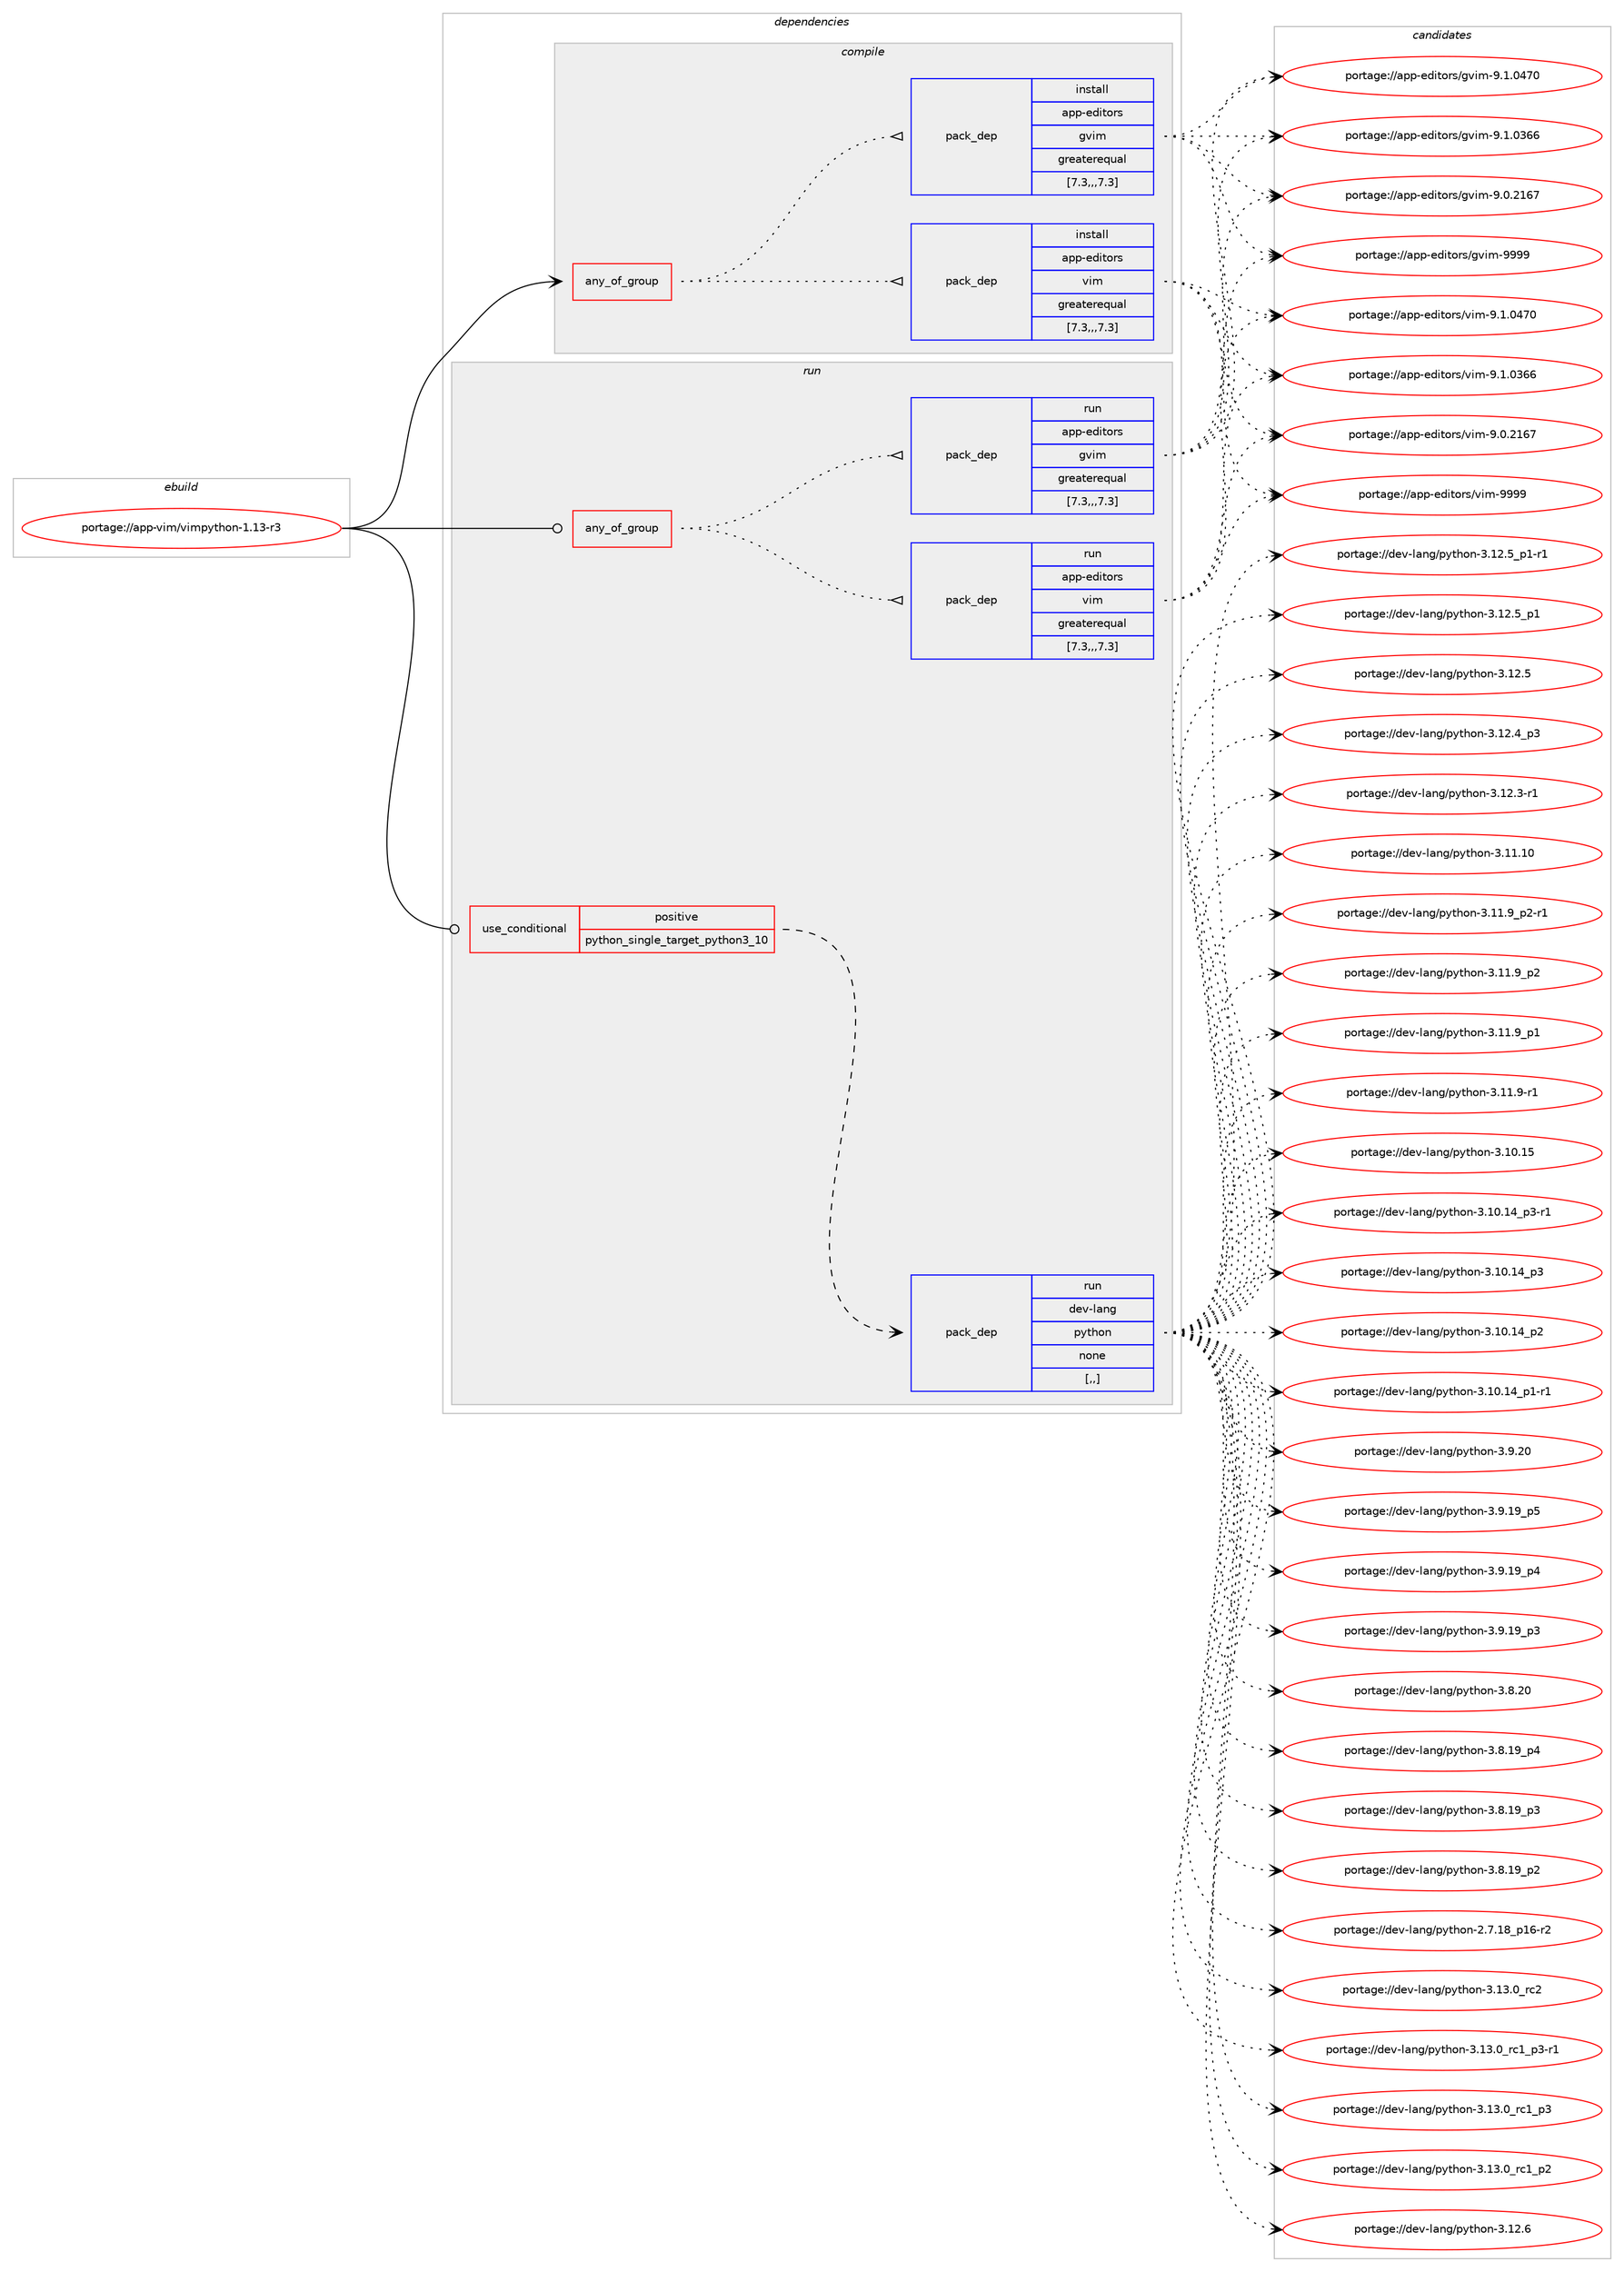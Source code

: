 digraph prolog {

# *************
# Graph options
# *************

newrank=true;
concentrate=true;
compound=true;
graph [rankdir=LR,fontname=Helvetica,fontsize=10,ranksep=1.5];#, ranksep=2.5, nodesep=0.2];
edge  [arrowhead=vee];
node  [fontname=Helvetica,fontsize=10];

# **********
# The ebuild
# **********

subgraph cluster_leftcol {
color=gray;
label=<<i>ebuild</i>>;
id [label="portage://app-vim/vimpython-1.13-r3", color=red, width=4, href="../app-vim/vimpython-1.13-r3.svg"];
}

# ****************
# The dependencies
# ****************

subgraph cluster_midcol {
color=gray;
label=<<i>dependencies</i>>;
subgraph cluster_compile {
fillcolor="#eeeeee";
style=filled;
label=<<i>compile</i>>;
subgraph any4197 {
dependency555775 [label=<<TABLE BORDER="0" CELLBORDER="1" CELLSPACING="0" CELLPADDING="4"><TR><TD CELLPADDING="10">any_of_group</TD></TR></TABLE>>, shape=none, color=red];subgraph pack405056 {
dependency555776 [label=<<TABLE BORDER="0" CELLBORDER="1" CELLSPACING="0" CELLPADDING="4" WIDTH="220"><TR><TD ROWSPAN="6" CELLPADDING="30">pack_dep</TD></TR><TR><TD WIDTH="110">install</TD></TR><TR><TD>app-editors</TD></TR><TR><TD>vim</TD></TR><TR><TD>greaterequal</TD></TR><TR><TD>[7.3,,,7.3]</TD></TR></TABLE>>, shape=none, color=blue];
}
dependency555775:e -> dependency555776:w [weight=20,style="dotted",arrowhead="oinv"];
subgraph pack405057 {
dependency555777 [label=<<TABLE BORDER="0" CELLBORDER="1" CELLSPACING="0" CELLPADDING="4" WIDTH="220"><TR><TD ROWSPAN="6" CELLPADDING="30">pack_dep</TD></TR><TR><TD WIDTH="110">install</TD></TR><TR><TD>app-editors</TD></TR><TR><TD>gvim</TD></TR><TR><TD>greaterequal</TD></TR><TR><TD>[7.3,,,7.3]</TD></TR></TABLE>>, shape=none, color=blue];
}
dependency555775:e -> dependency555777:w [weight=20,style="dotted",arrowhead="oinv"];
}
id:e -> dependency555775:w [weight=20,style="solid",arrowhead="vee"];
}
subgraph cluster_compileandrun {
fillcolor="#eeeeee";
style=filled;
label=<<i>compile and run</i>>;
}
subgraph cluster_run {
fillcolor="#eeeeee";
style=filled;
label=<<i>run</i>>;
subgraph any4198 {
dependency555778 [label=<<TABLE BORDER="0" CELLBORDER="1" CELLSPACING="0" CELLPADDING="4"><TR><TD CELLPADDING="10">any_of_group</TD></TR></TABLE>>, shape=none, color=red];subgraph pack405058 {
dependency555779 [label=<<TABLE BORDER="0" CELLBORDER="1" CELLSPACING="0" CELLPADDING="4" WIDTH="220"><TR><TD ROWSPAN="6" CELLPADDING="30">pack_dep</TD></TR><TR><TD WIDTH="110">run</TD></TR><TR><TD>app-editors</TD></TR><TR><TD>vim</TD></TR><TR><TD>greaterequal</TD></TR><TR><TD>[7.3,,,7.3]</TD></TR></TABLE>>, shape=none, color=blue];
}
dependency555778:e -> dependency555779:w [weight=20,style="dotted",arrowhead="oinv"];
subgraph pack405059 {
dependency555780 [label=<<TABLE BORDER="0" CELLBORDER="1" CELLSPACING="0" CELLPADDING="4" WIDTH="220"><TR><TD ROWSPAN="6" CELLPADDING="30">pack_dep</TD></TR><TR><TD WIDTH="110">run</TD></TR><TR><TD>app-editors</TD></TR><TR><TD>gvim</TD></TR><TR><TD>greaterequal</TD></TR><TR><TD>[7.3,,,7.3]</TD></TR></TABLE>>, shape=none, color=blue];
}
dependency555778:e -> dependency555780:w [weight=20,style="dotted",arrowhead="oinv"];
}
id:e -> dependency555778:w [weight=20,style="solid",arrowhead="odot"];
subgraph cond146222 {
dependency555781 [label=<<TABLE BORDER="0" CELLBORDER="1" CELLSPACING="0" CELLPADDING="4"><TR><TD ROWSPAN="3" CELLPADDING="10">use_conditional</TD></TR><TR><TD>positive</TD></TR><TR><TD>python_single_target_python3_10</TD></TR></TABLE>>, shape=none, color=red];
subgraph pack405060 {
dependency555782 [label=<<TABLE BORDER="0" CELLBORDER="1" CELLSPACING="0" CELLPADDING="4" WIDTH="220"><TR><TD ROWSPAN="6" CELLPADDING="30">pack_dep</TD></TR><TR><TD WIDTH="110">run</TD></TR><TR><TD>dev-lang</TD></TR><TR><TD>python</TD></TR><TR><TD>none</TD></TR><TR><TD>[,,]</TD></TR></TABLE>>, shape=none, color=blue];
}
dependency555781:e -> dependency555782:w [weight=20,style="dashed",arrowhead="vee"];
}
id:e -> dependency555781:w [weight=20,style="solid",arrowhead="odot"];
}
}

# **************
# The candidates
# **************

subgraph cluster_choices {
rank=same;
color=gray;
label=<<i>candidates</i>>;

subgraph choice405056 {
color=black;
nodesep=1;
choice9711211245101100105116111114115471181051094557575757 [label="portage://app-editors/vim-9999", color=red, width=4,href="../app-editors/vim-9999.svg"];
choice971121124510110010511611111411547118105109455746494648525548 [label="portage://app-editors/vim-9.1.0470", color=red, width=4,href="../app-editors/vim-9.1.0470.svg"];
choice971121124510110010511611111411547118105109455746494648515454 [label="portage://app-editors/vim-9.1.0366", color=red, width=4,href="../app-editors/vim-9.1.0366.svg"];
choice971121124510110010511611111411547118105109455746484650495455 [label="portage://app-editors/vim-9.0.2167", color=red, width=4,href="../app-editors/vim-9.0.2167.svg"];
dependency555776:e -> choice9711211245101100105116111114115471181051094557575757:w [style=dotted,weight="100"];
dependency555776:e -> choice971121124510110010511611111411547118105109455746494648525548:w [style=dotted,weight="100"];
dependency555776:e -> choice971121124510110010511611111411547118105109455746494648515454:w [style=dotted,weight="100"];
dependency555776:e -> choice971121124510110010511611111411547118105109455746484650495455:w [style=dotted,weight="100"];
}
subgraph choice405057 {
color=black;
nodesep=1;
choice9711211245101100105116111114115471031181051094557575757 [label="portage://app-editors/gvim-9999", color=red, width=4,href="../app-editors/gvim-9999.svg"];
choice971121124510110010511611111411547103118105109455746494648525548 [label="portage://app-editors/gvim-9.1.0470", color=red, width=4,href="../app-editors/gvim-9.1.0470.svg"];
choice971121124510110010511611111411547103118105109455746494648515454 [label="portage://app-editors/gvim-9.1.0366", color=red, width=4,href="../app-editors/gvim-9.1.0366.svg"];
choice971121124510110010511611111411547103118105109455746484650495455 [label="portage://app-editors/gvim-9.0.2167", color=red, width=4,href="../app-editors/gvim-9.0.2167.svg"];
dependency555777:e -> choice9711211245101100105116111114115471031181051094557575757:w [style=dotted,weight="100"];
dependency555777:e -> choice971121124510110010511611111411547103118105109455746494648525548:w [style=dotted,weight="100"];
dependency555777:e -> choice971121124510110010511611111411547103118105109455746494648515454:w [style=dotted,weight="100"];
dependency555777:e -> choice971121124510110010511611111411547103118105109455746484650495455:w [style=dotted,weight="100"];
}
subgraph choice405058 {
color=black;
nodesep=1;
choice9711211245101100105116111114115471181051094557575757 [label="portage://app-editors/vim-9999", color=red, width=4,href="../app-editors/vim-9999.svg"];
choice971121124510110010511611111411547118105109455746494648525548 [label="portage://app-editors/vim-9.1.0470", color=red, width=4,href="../app-editors/vim-9.1.0470.svg"];
choice971121124510110010511611111411547118105109455746494648515454 [label="portage://app-editors/vim-9.1.0366", color=red, width=4,href="../app-editors/vim-9.1.0366.svg"];
choice971121124510110010511611111411547118105109455746484650495455 [label="portage://app-editors/vim-9.0.2167", color=red, width=4,href="../app-editors/vim-9.0.2167.svg"];
dependency555779:e -> choice9711211245101100105116111114115471181051094557575757:w [style=dotted,weight="100"];
dependency555779:e -> choice971121124510110010511611111411547118105109455746494648525548:w [style=dotted,weight="100"];
dependency555779:e -> choice971121124510110010511611111411547118105109455746494648515454:w [style=dotted,weight="100"];
dependency555779:e -> choice971121124510110010511611111411547118105109455746484650495455:w [style=dotted,weight="100"];
}
subgraph choice405059 {
color=black;
nodesep=1;
choice9711211245101100105116111114115471031181051094557575757 [label="portage://app-editors/gvim-9999", color=red, width=4,href="../app-editors/gvim-9999.svg"];
choice971121124510110010511611111411547103118105109455746494648525548 [label="portage://app-editors/gvim-9.1.0470", color=red, width=4,href="../app-editors/gvim-9.1.0470.svg"];
choice971121124510110010511611111411547103118105109455746494648515454 [label="portage://app-editors/gvim-9.1.0366", color=red, width=4,href="../app-editors/gvim-9.1.0366.svg"];
choice971121124510110010511611111411547103118105109455746484650495455 [label="portage://app-editors/gvim-9.0.2167", color=red, width=4,href="../app-editors/gvim-9.0.2167.svg"];
dependency555780:e -> choice9711211245101100105116111114115471031181051094557575757:w [style=dotted,weight="100"];
dependency555780:e -> choice971121124510110010511611111411547103118105109455746494648525548:w [style=dotted,weight="100"];
dependency555780:e -> choice971121124510110010511611111411547103118105109455746494648515454:w [style=dotted,weight="100"];
dependency555780:e -> choice971121124510110010511611111411547103118105109455746484650495455:w [style=dotted,weight="100"];
}
subgraph choice405060 {
color=black;
nodesep=1;
choice10010111845108971101034711212111610411111045514649514648951149950 [label="portage://dev-lang/python-3.13.0_rc2", color=red, width=4,href="../dev-lang/python-3.13.0_rc2.svg"];
choice1001011184510897110103471121211161041111104551464951464895114994995112514511449 [label="portage://dev-lang/python-3.13.0_rc1_p3-r1", color=red, width=4,href="../dev-lang/python-3.13.0_rc1_p3-r1.svg"];
choice100101118451089711010347112121116104111110455146495146489511499499511251 [label="portage://dev-lang/python-3.13.0_rc1_p3", color=red, width=4,href="../dev-lang/python-3.13.0_rc1_p3.svg"];
choice100101118451089711010347112121116104111110455146495146489511499499511250 [label="portage://dev-lang/python-3.13.0_rc1_p2", color=red, width=4,href="../dev-lang/python-3.13.0_rc1_p2.svg"];
choice10010111845108971101034711212111610411111045514649504654 [label="portage://dev-lang/python-3.12.6", color=red, width=4,href="../dev-lang/python-3.12.6.svg"];
choice1001011184510897110103471121211161041111104551464950465395112494511449 [label="portage://dev-lang/python-3.12.5_p1-r1", color=red, width=4,href="../dev-lang/python-3.12.5_p1-r1.svg"];
choice100101118451089711010347112121116104111110455146495046539511249 [label="portage://dev-lang/python-3.12.5_p1", color=red, width=4,href="../dev-lang/python-3.12.5_p1.svg"];
choice10010111845108971101034711212111610411111045514649504653 [label="portage://dev-lang/python-3.12.5", color=red, width=4,href="../dev-lang/python-3.12.5.svg"];
choice100101118451089711010347112121116104111110455146495046529511251 [label="portage://dev-lang/python-3.12.4_p3", color=red, width=4,href="../dev-lang/python-3.12.4_p3.svg"];
choice100101118451089711010347112121116104111110455146495046514511449 [label="portage://dev-lang/python-3.12.3-r1", color=red, width=4,href="../dev-lang/python-3.12.3-r1.svg"];
choice1001011184510897110103471121211161041111104551464949464948 [label="portage://dev-lang/python-3.11.10", color=red, width=4,href="../dev-lang/python-3.11.10.svg"];
choice1001011184510897110103471121211161041111104551464949465795112504511449 [label="portage://dev-lang/python-3.11.9_p2-r1", color=red, width=4,href="../dev-lang/python-3.11.9_p2-r1.svg"];
choice100101118451089711010347112121116104111110455146494946579511250 [label="portage://dev-lang/python-3.11.9_p2", color=red, width=4,href="../dev-lang/python-3.11.9_p2.svg"];
choice100101118451089711010347112121116104111110455146494946579511249 [label="portage://dev-lang/python-3.11.9_p1", color=red, width=4,href="../dev-lang/python-3.11.9_p1.svg"];
choice100101118451089711010347112121116104111110455146494946574511449 [label="portage://dev-lang/python-3.11.9-r1", color=red, width=4,href="../dev-lang/python-3.11.9-r1.svg"];
choice1001011184510897110103471121211161041111104551464948464953 [label="portage://dev-lang/python-3.10.15", color=red, width=4,href="../dev-lang/python-3.10.15.svg"];
choice100101118451089711010347112121116104111110455146494846495295112514511449 [label="portage://dev-lang/python-3.10.14_p3-r1", color=red, width=4,href="../dev-lang/python-3.10.14_p3-r1.svg"];
choice10010111845108971101034711212111610411111045514649484649529511251 [label="portage://dev-lang/python-3.10.14_p3", color=red, width=4,href="../dev-lang/python-3.10.14_p3.svg"];
choice10010111845108971101034711212111610411111045514649484649529511250 [label="portage://dev-lang/python-3.10.14_p2", color=red, width=4,href="../dev-lang/python-3.10.14_p2.svg"];
choice100101118451089711010347112121116104111110455146494846495295112494511449 [label="portage://dev-lang/python-3.10.14_p1-r1", color=red, width=4,href="../dev-lang/python-3.10.14_p1-r1.svg"];
choice10010111845108971101034711212111610411111045514657465048 [label="portage://dev-lang/python-3.9.20", color=red, width=4,href="../dev-lang/python-3.9.20.svg"];
choice100101118451089711010347112121116104111110455146574649579511253 [label="portage://dev-lang/python-3.9.19_p5", color=red, width=4,href="../dev-lang/python-3.9.19_p5.svg"];
choice100101118451089711010347112121116104111110455146574649579511252 [label="portage://dev-lang/python-3.9.19_p4", color=red, width=4,href="../dev-lang/python-3.9.19_p4.svg"];
choice100101118451089711010347112121116104111110455146574649579511251 [label="portage://dev-lang/python-3.9.19_p3", color=red, width=4,href="../dev-lang/python-3.9.19_p3.svg"];
choice10010111845108971101034711212111610411111045514656465048 [label="portage://dev-lang/python-3.8.20", color=red, width=4,href="../dev-lang/python-3.8.20.svg"];
choice100101118451089711010347112121116104111110455146564649579511252 [label="portage://dev-lang/python-3.8.19_p4", color=red, width=4,href="../dev-lang/python-3.8.19_p4.svg"];
choice100101118451089711010347112121116104111110455146564649579511251 [label="portage://dev-lang/python-3.8.19_p3", color=red, width=4,href="../dev-lang/python-3.8.19_p3.svg"];
choice100101118451089711010347112121116104111110455146564649579511250 [label="portage://dev-lang/python-3.8.19_p2", color=red, width=4,href="../dev-lang/python-3.8.19_p2.svg"];
choice100101118451089711010347112121116104111110455046554649569511249544511450 [label="portage://dev-lang/python-2.7.18_p16-r2", color=red, width=4,href="../dev-lang/python-2.7.18_p16-r2.svg"];
dependency555782:e -> choice10010111845108971101034711212111610411111045514649514648951149950:w [style=dotted,weight="100"];
dependency555782:e -> choice1001011184510897110103471121211161041111104551464951464895114994995112514511449:w [style=dotted,weight="100"];
dependency555782:e -> choice100101118451089711010347112121116104111110455146495146489511499499511251:w [style=dotted,weight="100"];
dependency555782:e -> choice100101118451089711010347112121116104111110455146495146489511499499511250:w [style=dotted,weight="100"];
dependency555782:e -> choice10010111845108971101034711212111610411111045514649504654:w [style=dotted,weight="100"];
dependency555782:e -> choice1001011184510897110103471121211161041111104551464950465395112494511449:w [style=dotted,weight="100"];
dependency555782:e -> choice100101118451089711010347112121116104111110455146495046539511249:w [style=dotted,weight="100"];
dependency555782:e -> choice10010111845108971101034711212111610411111045514649504653:w [style=dotted,weight="100"];
dependency555782:e -> choice100101118451089711010347112121116104111110455146495046529511251:w [style=dotted,weight="100"];
dependency555782:e -> choice100101118451089711010347112121116104111110455146495046514511449:w [style=dotted,weight="100"];
dependency555782:e -> choice1001011184510897110103471121211161041111104551464949464948:w [style=dotted,weight="100"];
dependency555782:e -> choice1001011184510897110103471121211161041111104551464949465795112504511449:w [style=dotted,weight="100"];
dependency555782:e -> choice100101118451089711010347112121116104111110455146494946579511250:w [style=dotted,weight="100"];
dependency555782:e -> choice100101118451089711010347112121116104111110455146494946579511249:w [style=dotted,weight="100"];
dependency555782:e -> choice100101118451089711010347112121116104111110455146494946574511449:w [style=dotted,weight="100"];
dependency555782:e -> choice1001011184510897110103471121211161041111104551464948464953:w [style=dotted,weight="100"];
dependency555782:e -> choice100101118451089711010347112121116104111110455146494846495295112514511449:w [style=dotted,weight="100"];
dependency555782:e -> choice10010111845108971101034711212111610411111045514649484649529511251:w [style=dotted,weight="100"];
dependency555782:e -> choice10010111845108971101034711212111610411111045514649484649529511250:w [style=dotted,weight="100"];
dependency555782:e -> choice100101118451089711010347112121116104111110455146494846495295112494511449:w [style=dotted,weight="100"];
dependency555782:e -> choice10010111845108971101034711212111610411111045514657465048:w [style=dotted,weight="100"];
dependency555782:e -> choice100101118451089711010347112121116104111110455146574649579511253:w [style=dotted,weight="100"];
dependency555782:e -> choice100101118451089711010347112121116104111110455146574649579511252:w [style=dotted,weight="100"];
dependency555782:e -> choice100101118451089711010347112121116104111110455146574649579511251:w [style=dotted,weight="100"];
dependency555782:e -> choice10010111845108971101034711212111610411111045514656465048:w [style=dotted,weight="100"];
dependency555782:e -> choice100101118451089711010347112121116104111110455146564649579511252:w [style=dotted,weight="100"];
dependency555782:e -> choice100101118451089711010347112121116104111110455146564649579511251:w [style=dotted,weight="100"];
dependency555782:e -> choice100101118451089711010347112121116104111110455146564649579511250:w [style=dotted,weight="100"];
dependency555782:e -> choice100101118451089711010347112121116104111110455046554649569511249544511450:w [style=dotted,weight="100"];
}
}

}
